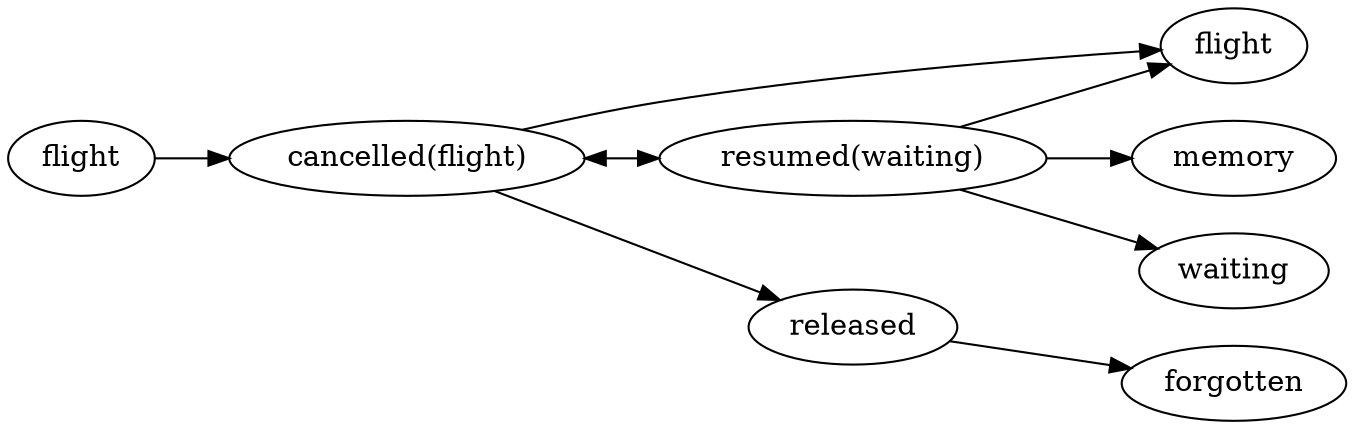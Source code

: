 digraph{
    graph [
        bgcolor="#FFFFFFF00",
        rankdir=LR,
        ];

    flight1 [label=flight];
    flight2 [label=flight];
    cancelled [label="cancelled(flight)"];
    resumed [label="resumed(waiting)"];

    flight1 -> cancelled;
    cancelled -> flight2;
    cancelled -> released;
    released -> forgotten;

    cancelled -> resumed [dir=both];
    resumed -> flight2;
    resumed -> memory;
    resumed -> waiting;
}
